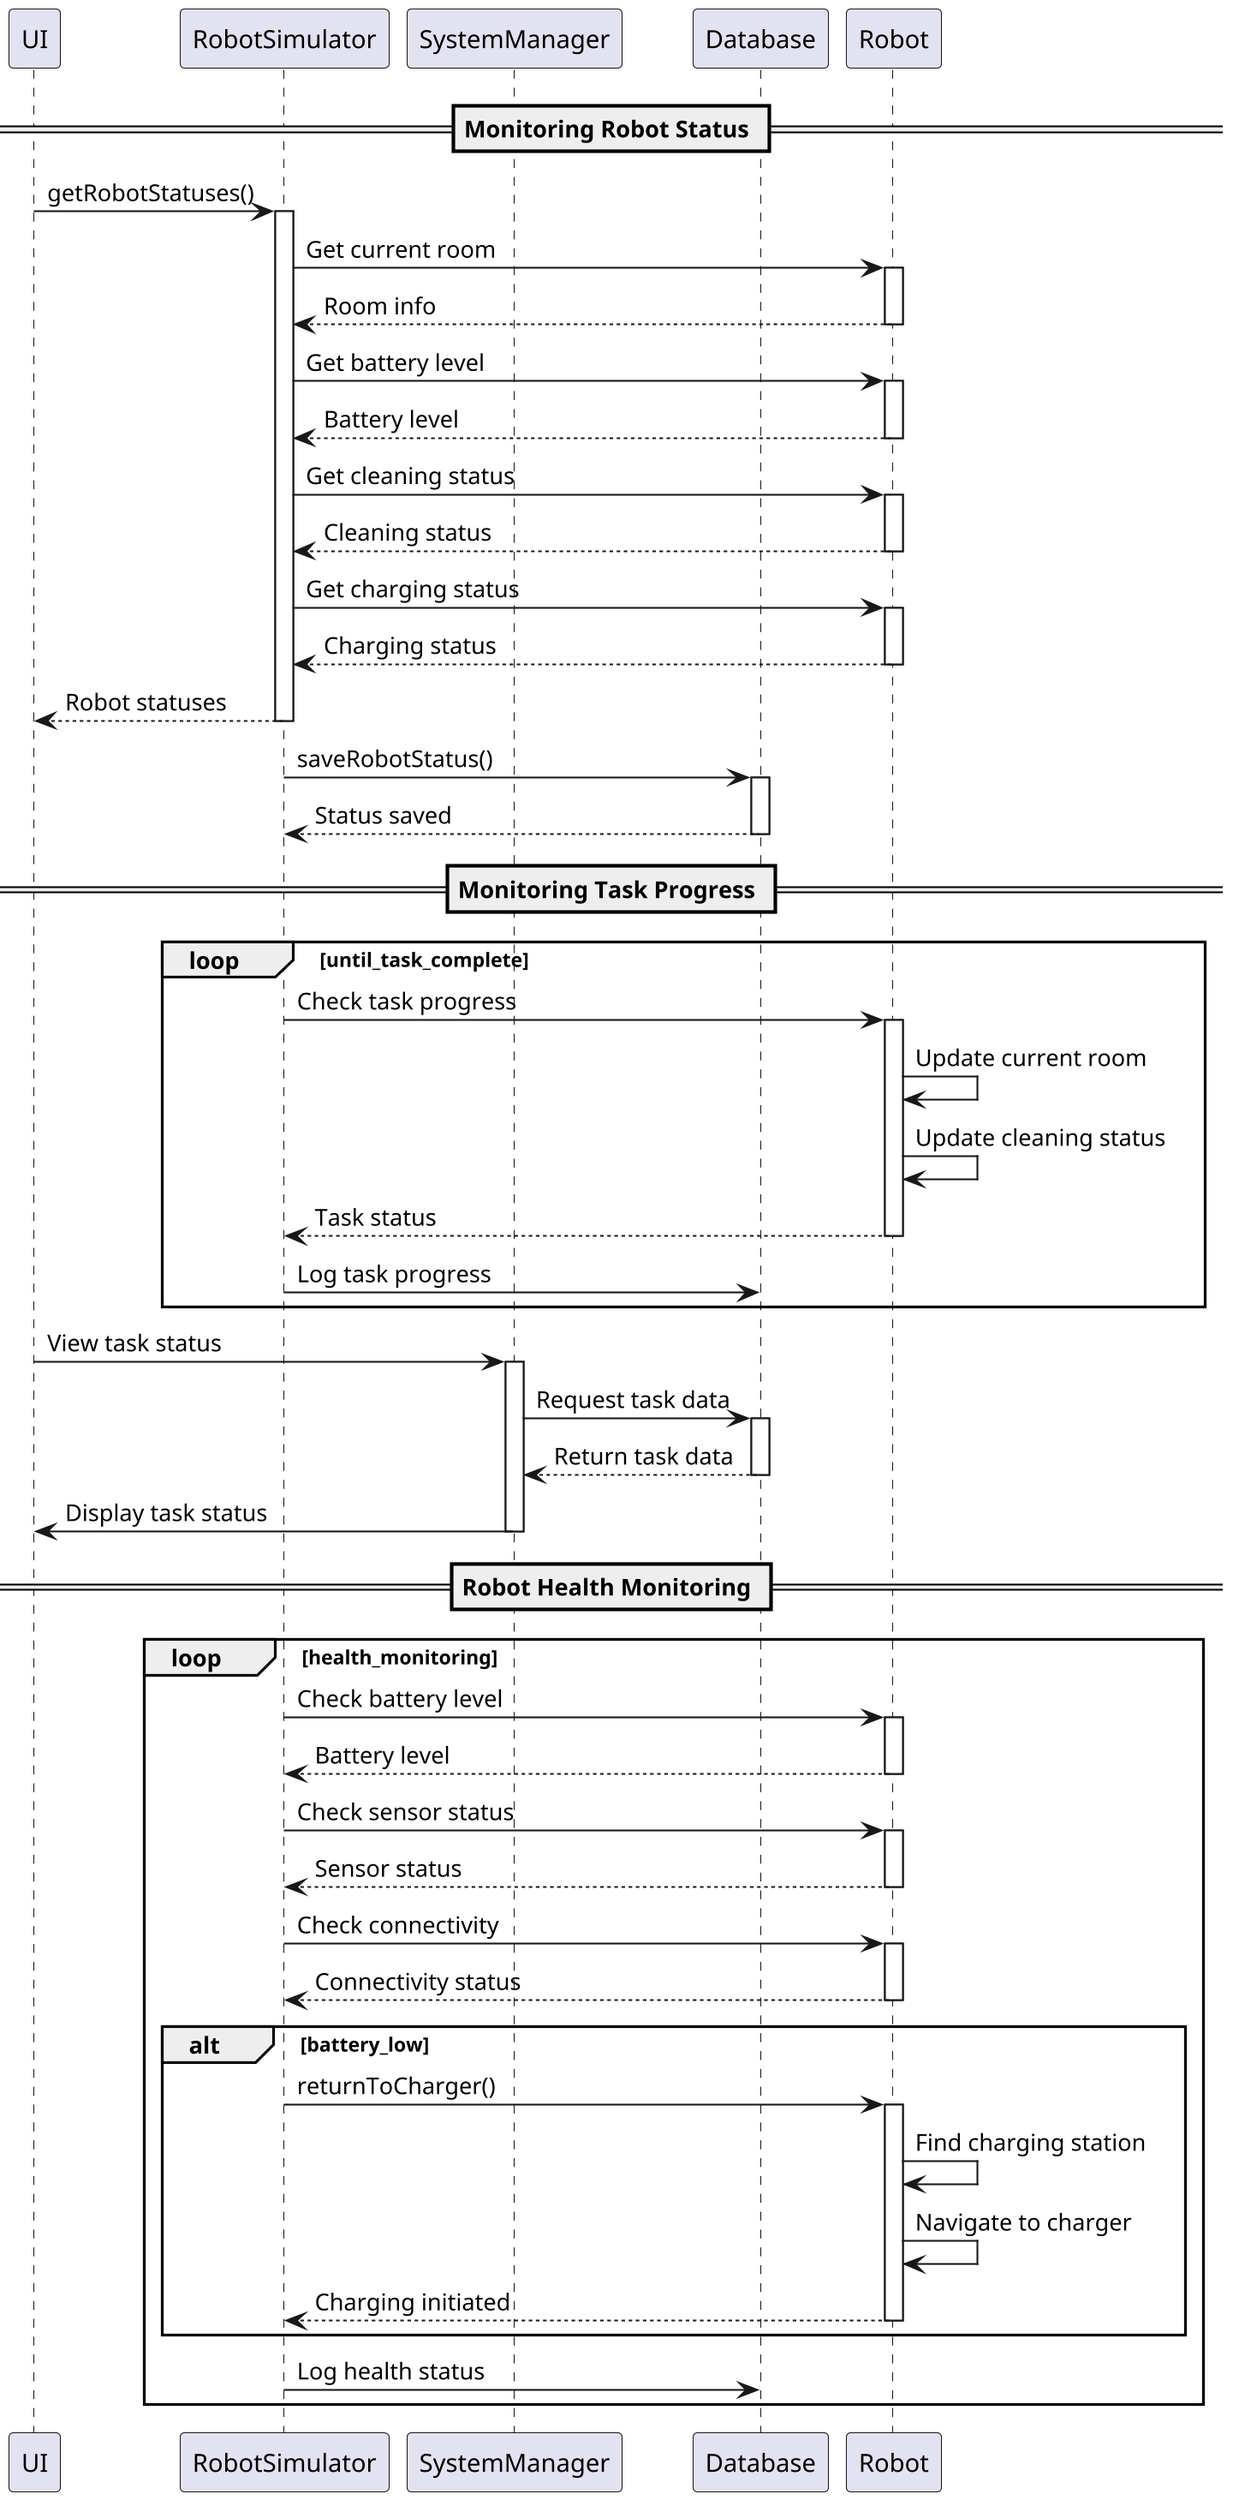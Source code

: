 @startuml MonitoringTasksAndStatuses
skinparam dpi 200
skinparam DefaultFontName Inconsolata

' Declare participants 
participant UI
participant RobotSimulator
participant SystemManager
participant Database
participant Robot

== Monitoring Robot Status ==

' Get robot status
UI -> RobotSimulator : getRobotStatuses()
activate RobotSimulator
RobotSimulator -> Robot : Get current room
activate Robot
return Room info
RobotSimulator -> Robot : Get battery level
activate Robot
return Battery level
RobotSimulator -> Robot : Get cleaning status
activate Robot
return Cleaning status
RobotSimulator -> Robot : Get charging status
activate Robot
return Charging status
return Robot statuses
deactivate RobotSimulator

' Save status to database
RobotSimulator -> Database : saveRobotStatus()
activate Database
return Status saved

== Monitoring Task Progress ==

' Loop continuously checking the status of the clean
loop until_task_complete
    RobotSimulator -> Robot : Check task progress
    activate Robot
    Robot -> Robot : Update current room
    Robot -> Robot : Update cleaning status
    return Task status
    RobotSimulator -> Database : Log task progress
end

' User views task status
UI -> SystemManager : View task status
activate SystemManager
SystemManager -> Database : Request task data
activate Database
return Return task data
deactivate Database
SystemManager -> UI : Display task status
deactivate SystemManager

== Robot Health Monitoring ==

' Loop continuously checking robot health
loop health_monitoring
    RobotSimulator -> Robot : Check battery level
    activate Robot
    return Battery level
    RobotSimulator -> Robot : Check sensor status
    activate Robot
    return Sensor status
    RobotSimulator -> Robot : Check connectivity
    activate Robot
    return Connectivity status
    
    alt battery_low
        RobotSimulator -> Robot : returnToCharger()
        activate Robot
        Robot -> Robot : Find charging station
        Robot -> Robot : Navigate to charger
        return Charging initiated
    end
    
    RobotSimulator -> Database : Log health status
end

@enduml
